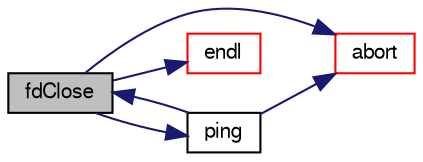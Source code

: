 digraph "fdClose"
{
  bgcolor="transparent";
  edge [fontname="FreeSans",fontsize="10",labelfontname="FreeSans",labelfontsize="10"];
  node [fontname="FreeSans",fontsize="10",shape=record];
  rankdir="LR";
  Node107243 [label="fdClose",height=0.2,width=0.4,color="black", fillcolor="grey75", style="filled", fontcolor="black"];
  Node107243 -> Node107244 [color="midnightblue",fontsize="10",style="solid",fontname="FreeSans"];
  Node107244 [label="abort",height=0.2,width=0.4,color="red",URL="$a21124.html#a447107a607d03e417307c203fa5fb44b"];
  Node107243 -> Node107261 [color="midnightblue",fontsize="10",style="solid",fontname="FreeSans"];
  Node107261 [label="endl",height=0.2,width=0.4,color="red",URL="$a21124.html#a2db8fe02a0d3909e9351bb4275b23ce4",tooltip="Add newline and flush stream. "];
  Node107243 -> Node107287 [color="midnightblue",fontsize="10",style="solid",fontname="FreeSans"];
  Node107287 [label="ping",height=0.2,width=0.4,color="black",URL="$a21124.html#aa08c9d46bf04725aee4bc67ce02b2759",tooltip="Check if machine is up by pinging given port. "];
  Node107287 -> Node107244 [color="midnightblue",fontsize="10",style="solid",fontname="FreeSans"];
  Node107287 -> Node107243 [color="midnightblue",fontsize="10",style="solid",fontname="FreeSans"];
}
